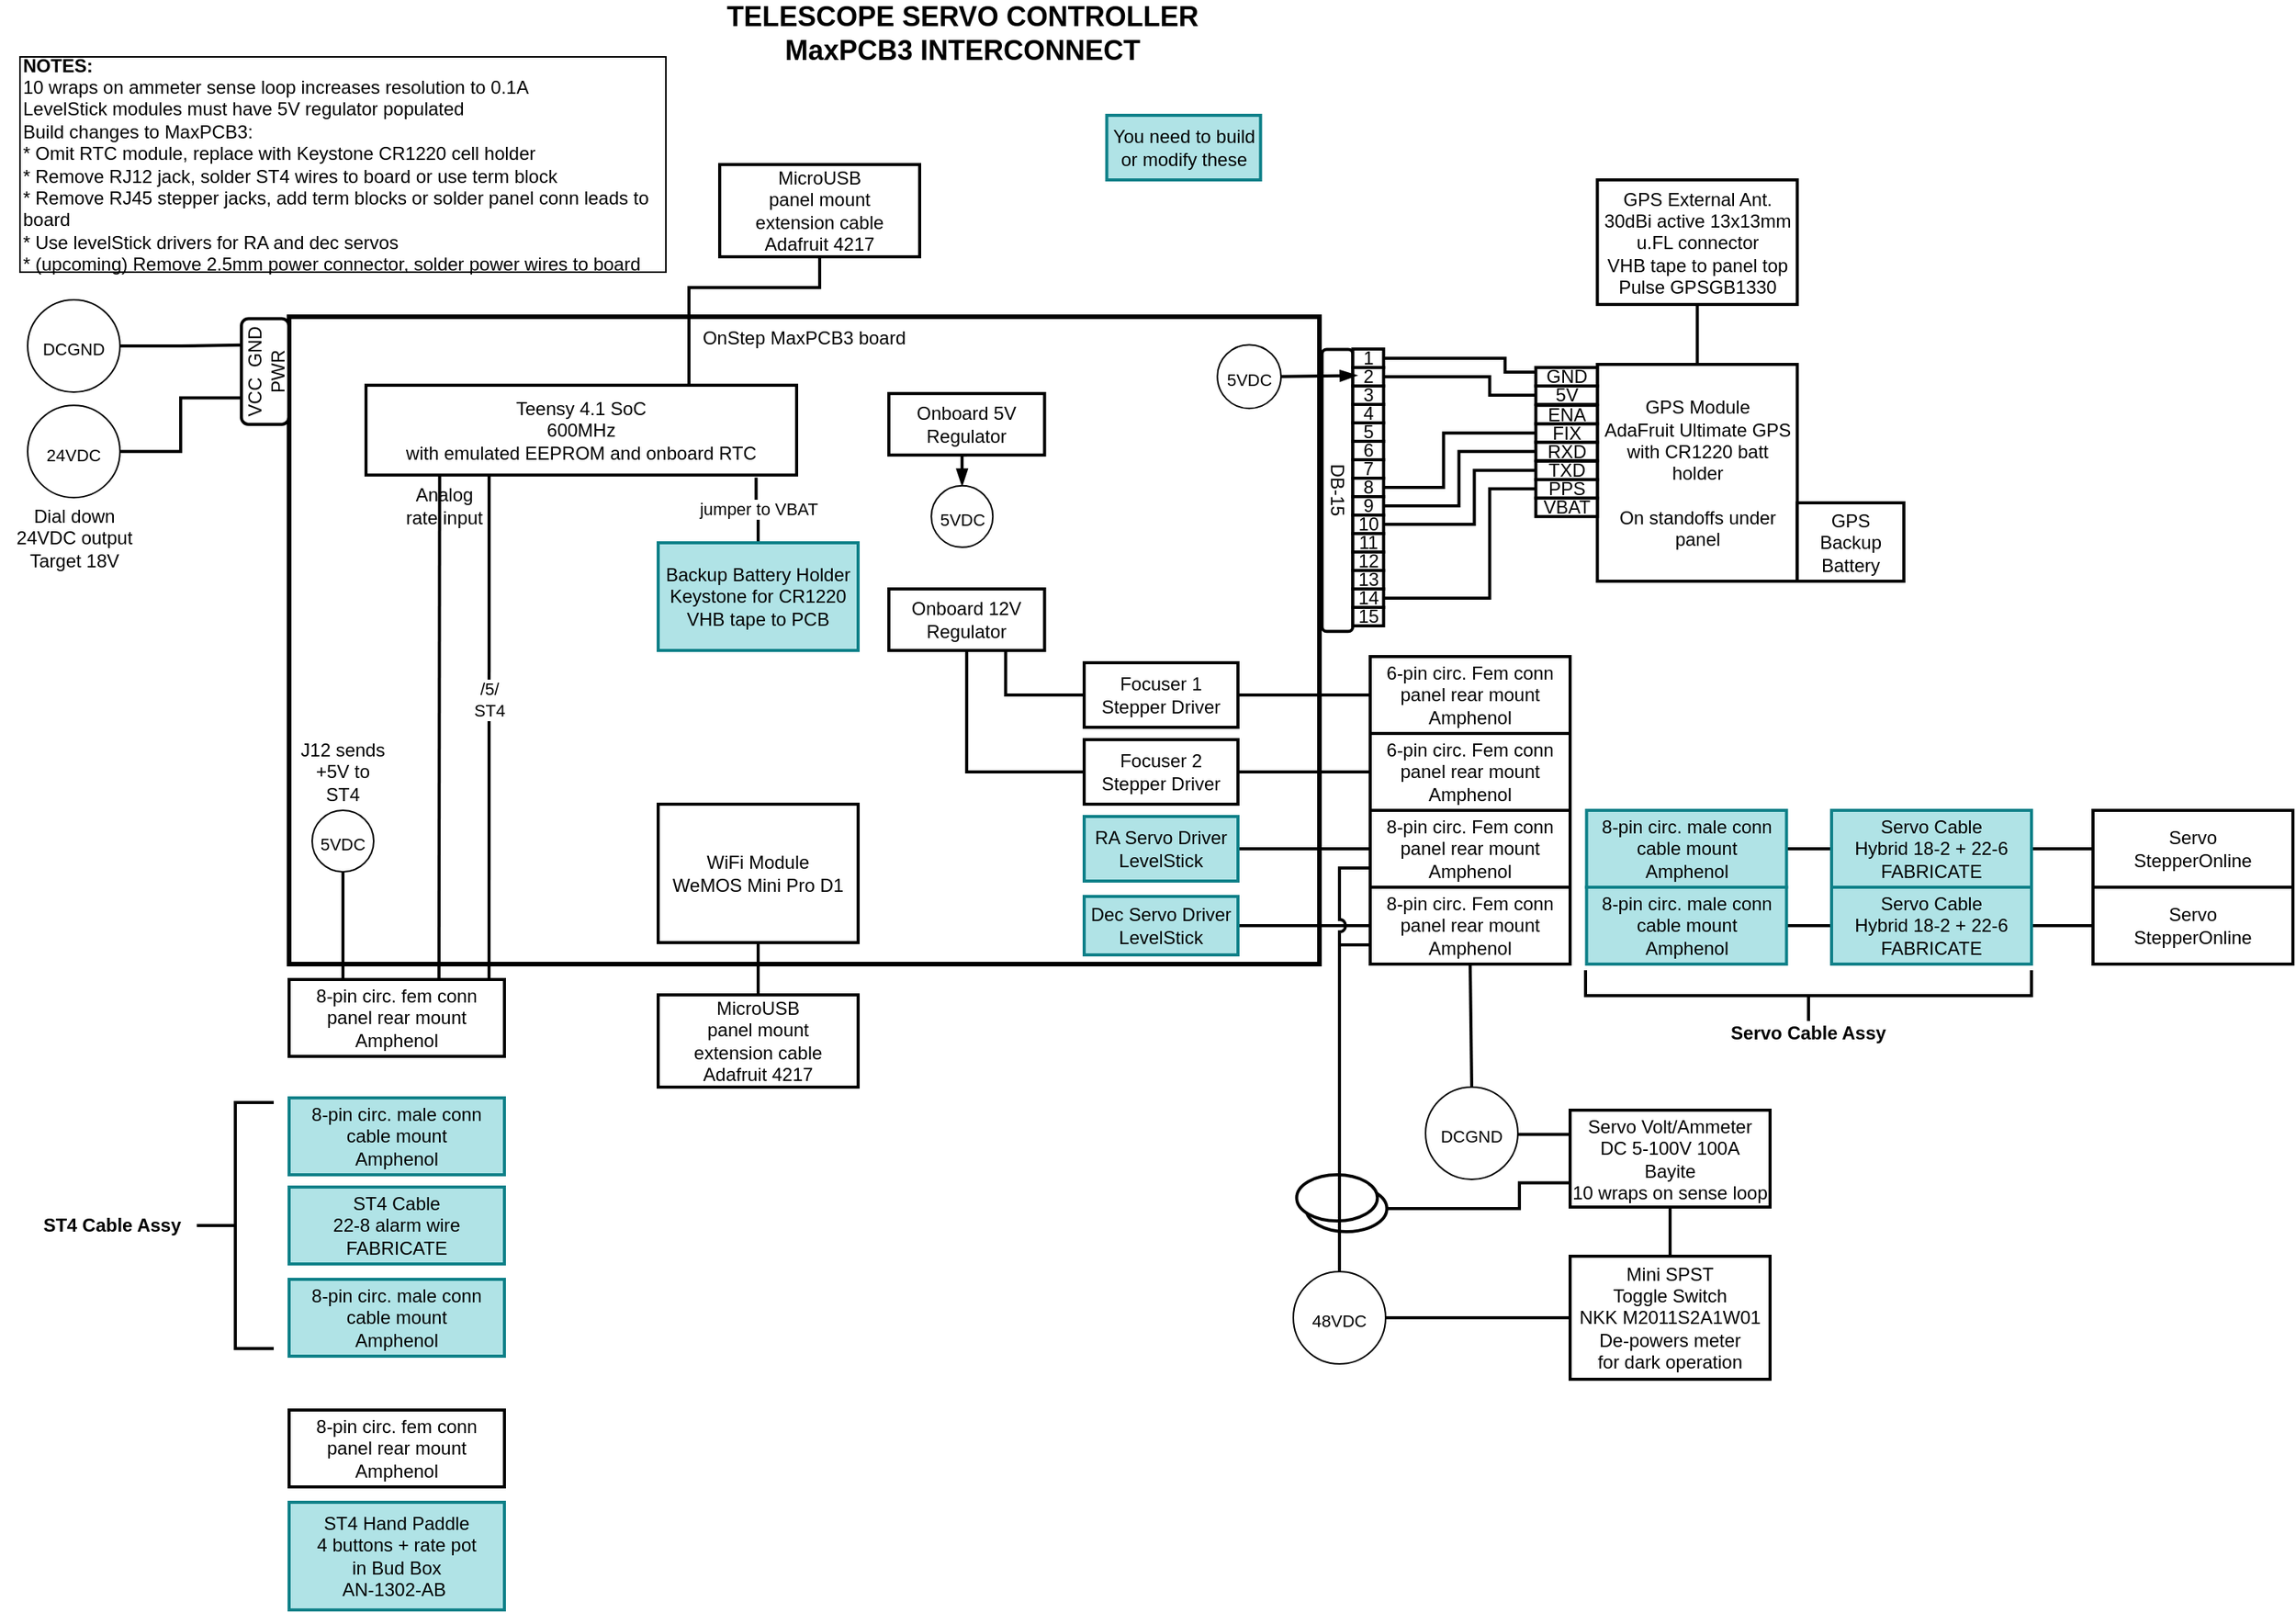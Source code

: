 <mxfile version="20.8.20" type="device"><diagram name="Page-1" id="UEqEyAsB8S766lTFCi-Z"><mxGraphModel dx="1563" dy="846" grid="1" gridSize="10" guides="1" tooltips="1" connect="1" arrows="1" fold="1" page="1" pageScale="1" pageWidth="1654" pageHeight="2336" math="0" shadow="0"><root><mxCell id="0"/><mxCell id="1" parent="0"/><mxCell id="fNMqg_ss_aidQW02KWIx-110" style="edgeStyle=orthogonalEdgeStyle;rounded=0;jumpStyle=arc;orthogonalLoop=1;jettySize=auto;html=1;exitX=1;exitY=0.5;exitDx=0;exitDy=0;entryX=0;entryY=0.75;entryDx=0;entryDy=0;strokeWidth=2;endArrow=none;endFill=0;" edge="1" parent="1" source="fNMqg_ss_aidQW02KWIx-108" target="fNMqg_ss_aidQW02KWIx-109"><mxGeometry relative="1" as="geometry"><Array as="points"><mxPoint x="1010" y="809"/><mxPoint x="1010" y="792"/></Array></mxGeometry></mxCell><mxCell id="fNMqg_ss_aidQW02KWIx-108" value="" style="ellipse;whiteSpace=wrap;html=1;strokeWidth=2;" vertex="1" parent="1"><mxGeometry x="871.32" y="794" width="52.5" height="30" as="geometry"/></mxCell><mxCell id="fNMqg_ss_aidQW02KWIx-107" value="" style="ellipse;whiteSpace=wrap;html=1;strokeWidth=2;" vertex="1" parent="1"><mxGeometry x="865.18" y="787" width="52.5" height="30" as="geometry"/></mxCell><mxCell id="Q9T9pun5c3dHjWWsXrWX-3" value="OnStep MaxPCB3 board" style="rounded=0;whiteSpace=wrap;html=1;verticalAlign=top;strokeWidth=3;" parent="1" vertex="1"><mxGeometry x="210" y="229" width="670" height="421" as="geometry"/></mxCell><mxCell id="_HGjW_DX3VZrAmac7toe-38" value="&lt;font style=&quot;font-size: 18px;&quot;&gt;&lt;b&gt;TELESCOPE SERVO CONTROLLER&lt;br&gt;MaxPCB3 INTERCONNECT&lt;br&gt;&lt;/b&gt;&lt;/font&gt;" style="text;html=1;strokeColor=none;fillColor=none;align=center;verticalAlign=middle;whiteSpace=wrap;rounded=0;fontSize=11;fontFamily=Helvetica;fontColor=default;" parent="1" vertex="1"><mxGeometry x="482.62" y="30" width="330" height="30" as="geometry"/></mxCell><mxCell id="_HGjW_DX3VZrAmac7toe-56" value="&lt;font style=&quot;font-size: 11px;&quot;&gt;24VDC&lt;/font&gt;" style="ellipse;whiteSpace=wrap;html=1;aspect=fixed;fontFamily=Helvetica;fontSize=18;fontColor=default;" parent="1" vertex="1"><mxGeometry x="40" y="286.61" width="60" height="60" as="geometry"/></mxCell><mxCell id="DmmtlnbeRdiQzRtUIVF0-5" value="DB-15" style="rounded=1;whiteSpace=wrap;html=1;strokeWidth=2;rotation=90;" parent="1" vertex="1"><mxGeometry x="800" y="331.92" width="183.39" height="20" as="geometry"/></mxCell><mxCell id="DmmtlnbeRdiQzRtUIVF0-23" value="&lt;b&gt;NOTES:&lt;/b&gt;&lt;br&gt;10 wraps on ammeter sense loop increases resolution to 0.1A&lt;br&gt;LevelStick modules must have 5V regulator populated&lt;br&gt;Build changes to MaxPCB3:&lt;br&gt;* Omit RTC module, replace with Keystone CR1220 cell holder&lt;br&gt;* Remove RJ12 jack, solder ST4 wires to board or use term block&lt;br&gt;* Remove RJ45 stepper jacks, add term blocks or solder panel conn leads to board&lt;br&gt;* Use levelStick drivers for RA and dec servos&lt;br&gt;* (upcoming) Remove 2.5mm power connector, solder power wires to board" style="text;html=1;strokeColor=default;fillColor=none;align=left;verticalAlign=middle;whiteSpace=wrap;rounded=0;perimeterSpacing=1;" parent="1" vertex="1"><mxGeometry x="35" y="60" width="420" height="140" as="geometry"/></mxCell><mxCell id="DmmtlnbeRdiQzRtUIVF0-28" value="" style="endArrow=none;html=1;rounded=0;labelBackgroundColor=default;strokeColor=default;strokeWidth=2;fontFamily=Helvetica;fontSize=11;fontColor=default;shape=connector;jumpStyle=arc;edgeStyle=orthogonalEdgeStyle;entryX=0.25;entryY=0;entryDx=0;entryDy=0;exitX=1;exitY=0.5;exitDx=0;exitDy=0;" parent="1" source="_HGjW_DX3VZrAmac7toe-56" target="fNMqg_ss_aidQW02KWIx-8" edge="1"><mxGeometry width="50" height="50" relative="1" as="geometry"><mxPoint x="485" y="657" as="sourcePoint"/><mxPoint x="550" y="657" as="targetPoint"/></mxGeometry></mxCell><mxCell id="DmmtlnbeRdiQzRtUIVF0-29" value="&lt;font style=&quot;font-size: 11px;&quot;&gt;DCGND&lt;/font&gt;" style="ellipse;whiteSpace=wrap;html=1;aspect=fixed;fontFamily=Helvetica;fontSize=18;fontColor=default;" parent="1" vertex="1"><mxGeometry x="40" y="218" width="60" height="60" as="geometry"/></mxCell><mxCell id="DmmtlnbeRdiQzRtUIVF0-33" value="ST4 Hand Paddle&lt;br&gt;4 buttons + rate pot&lt;br&gt;in Bud Box&lt;br&gt;AN-1302-AB&amp;nbsp;" style="rounded=0;whiteSpace=wrap;html=1;strokeWidth=2;rotation=0;fillColor=#b0e3e6;strokeColor=#0e8088;" parent="1" vertex="1"><mxGeometry x="210" y="1000" width="140" height="70" as="geometry"/></mxCell><mxCell id="fNMqg_ss_aidQW02KWIx-2" value="8-pin circ. fem conn&lt;br&gt;panel rear mount&lt;br&gt;Amphenol" style="rounded=0;whiteSpace=wrap;html=1;strokeWidth=2;rotation=0;" vertex="1" parent="1"><mxGeometry x="210" y="660" width="140" height="50" as="geometry"/></mxCell><mxCell id="fNMqg_ss_aidQW02KWIx-5" value="8-pin circ. male conn&lt;br&gt;cable mount&lt;br&gt;Amphenol" style="rounded=0;whiteSpace=wrap;html=1;strokeWidth=2;rotation=0;fillColor=#b0e3e6;strokeColor=#0e8088;" vertex="1" parent="1"><mxGeometry x="210" y="737" width="140" height="50" as="geometry"/></mxCell><mxCell id="fNMqg_ss_aidQW02KWIx-8" value="VCC&amp;nbsp; GND&lt;br&gt;PWR" style="rounded=1;whiteSpace=wrap;html=1;strokeWidth=2;rotation=-90;" vertex="1" parent="1"><mxGeometry x="160" y="249.22" width="68.76" height="30.78" as="geometry"/></mxCell><mxCell id="fNMqg_ss_aidQW02KWIx-118" style="edgeStyle=orthogonalEdgeStyle;rounded=0;jumpStyle=arc;orthogonalLoop=1;jettySize=auto;html=1;exitX=0.5;exitY=1;exitDx=0;exitDy=0;entryX=0.5;entryY=0;entryDx=0;entryDy=0;strokeWidth=2;endArrow=none;endFill=0;" edge="1" parent="1" source="fNMqg_ss_aidQW02KWIx-9" target="fNMqg_ss_aidQW02KWIx-117"><mxGeometry relative="1" as="geometry"/></mxCell><mxCell id="fNMqg_ss_aidQW02KWIx-9" value="WiFi Module&lt;br style=&quot;border-color: var(--border-color);&quot;&gt;WeMOS Mini Pro D1" style="rounded=0;whiteSpace=wrap;html=1;strokeWidth=2;rotation=0;" vertex="1" parent="1"><mxGeometry x="450" y="546" width="130" height="90" as="geometry"/></mxCell><mxCell id="fNMqg_ss_aidQW02KWIx-10" value="GPS Module&lt;br&gt;AdaFruit Ultimate GPS&lt;br&gt;with CR1220 batt&lt;br&gt;holder&lt;br&gt;&lt;br&gt;On standoffs under panel" style="rounded=0;whiteSpace=wrap;html=1;strokeWidth=2;rotation=0;" vertex="1" parent="1"><mxGeometry x="1060.7" y="260" width="130" height="141" as="geometry"/></mxCell><mxCell id="fNMqg_ss_aidQW02KWIx-13" value="1" style="rounded=0;whiteSpace=wrap;html=1;strokeWidth=2;rotation=0;" vertex="1" parent="1"><mxGeometry x="901.7" y="250" width="20" height="12" as="geometry"/></mxCell><mxCell id="fNMqg_ss_aidQW02KWIx-14" value="2" style="rounded=0;whiteSpace=wrap;html=1;strokeWidth=2;rotation=0;" vertex="1" parent="1"><mxGeometry x="901.7" y="262" width="20" height="12" as="geometry"/></mxCell><mxCell id="fNMqg_ss_aidQW02KWIx-15" value="3" style="rounded=0;whiteSpace=wrap;html=1;strokeWidth=2;rotation=0;" vertex="1" parent="1"><mxGeometry x="901.7" y="274" width="20" height="12" as="geometry"/></mxCell><mxCell id="fNMqg_ss_aidQW02KWIx-16" value="4" style="rounded=0;whiteSpace=wrap;html=1;strokeWidth=2;rotation=0;" vertex="1" parent="1"><mxGeometry x="901.7" y="286" width="20" height="12" as="geometry"/></mxCell><mxCell id="fNMqg_ss_aidQW02KWIx-17" value="5" style="rounded=0;whiteSpace=wrap;html=1;strokeWidth=2;rotation=0;" vertex="1" parent="1"><mxGeometry x="901.7" y="298" width="20" height="12" as="geometry"/></mxCell><mxCell id="fNMqg_ss_aidQW02KWIx-18" value="6" style="rounded=0;whiteSpace=wrap;html=1;strokeWidth=2;rotation=0;" vertex="1" parent="1"><mxGeometry x="901.7" y="310" width="20" height="12" as="geometry"/></mxCell><mxCell id="fNMqg_ss_aidQW02KWIx-19" value="7" style="rounded=0;whiteSpace=wrap;html=1;strokeWidth=2;rotation=0;" vertex="1" parent="1"><mxGeometry x="901.7" y="322" width="20" height="12" as="geometry"/></mxCell><mxCell id="fNMqg_ss_aidQW02KWIx-20" value="8" style="rounded=0;whiteSpace=wrap;html=1;strokeWidth=2;rotation=0;" vertex="1" parent="1"><mxGeometry x="901.7" y="334" width="20" height="12" as="geometry"/></mxCell><mxCell id="fNMqg_ss_aidQW02KWIx-21" value="9" style="rounded=0;whiteSpace=wrap;html=1;strokeWidth=2;rotation=0;" vertex="1" parent="1"><mxGeometry x="901.7" y="346" width="20" height="12" as="geometry"/></mxCell><mxCell id="fNMqg_ss_aidQW02KWIx-38" style="edgeStyle=orthogonalEdgeStyle;rounded=0;orthogonalLoop=1;jettySize=auto;html=1;entryX=0;entryY=0.5;entryDx=0;entryDy=0;strokeWidth=2;endArrow=none;endFill=0;exitX=1;exitY=0.5;exitDx=0;exitDy=0;jumpStyle=arc;" edge="1" parent="1" source="fNMqg_ss_aidQW02KWIx-22" target="fNMqg_ss_aidQW02KWIx-31"><mxGeometry relative="1" as="geometry"><mxPoint x="1000.7" y="410" as="sourcePoint"/><Array as="points"><mxPoint x="980.7" y="364"/><mxPoint x="980.7" y="329"/></Array></mxGeometry></mxCell><mxCell id="fNMqg_ss_aidQW02KWIx-22" value="10" style="rounded=0;whiteSpace=wrap;html=1;strokeWidth=2;rotation=0;" vertex="1" parent="1"><mxGeometry x="901.7" y="358" width="20" height="12" as="geometry"/></mxCell><mxCell id="fNMqg_ss_aidQW02KWIx-23" value="11" style="rounded=0;whiteSpace=wrap;html=1;strokeWidth=2;rotation=0;" vertex="1" parent="1"><mxGeometry x="901.7" y="370" width="20" height="12" as="geometry"/></mxCell><mxCell id="fNMqg_ss_aidQW02KWIx-24" value="12" style="rounded=0;whiteSpace=wrap;html=1;strokeWidth=2;rotation=0;" vertex="1" parent="1"><mxGeometry x="901.7" y="382" width="20" height="12" as="geometry"/></mxCell><mxCell id="fNMqg_ss_aidQW02KWIx-25" value="13" style="rounded=0;whiteSpace=wrap;html=1;strokeWidth=2;rotation=0;" vertex="1" parent="1"><mxGeometry x="901.7" y="394" width="20" height="12" as="geometry"/></mxCell><mxCell id="fNMqg_ss_aidQW02KWIx-26" value="14" style="rounded=0;whiteSpace=wrap;html=1;strokeWidth=2;rotation=0;" vertex="1" parent="1"><mxGeometry x="901.7" y="406" width="20" height="12" as="geometry"/></mxCell><mxCell id="fNMqg_ss_aidQW02KWIx-27" value="15" style="rounded=0;whiteSpace=wrap;html=1;strokeWidth=2;rotation=0;" vertex="1" parent="1"><mxGeometry x="901.7" y="418" width="20" height="12" as="geometry"/></mxCell><mxCell id="fNMqg_ss_aidQW02KWIx-28" value="GND" style="rounded=0;whiteSpace=wrap;html=1;strokeWidth=2;rotation=0;" vertex="1" parent="1"><mxGeometry x="1020.7" y="262" width="40" height="12" as="geometry"/></mxCell><mxCell id="fNMqg_ss_aidQW02KWIx-29" value="5V" style="rounded=0;whiteSpace=wrap;html=1;strokeWidth=2;rotation=0;" vertex="1" parent="1"><mxGeometry x="1020.7" y="274" width="40" height="12" as="geometry"/></mxCell><mxCell id="fNMqg_ss_aidQW02KWIx-30" value="RXD" style="rounded=0;whiteSpace=wrap;html=1;strokeWidth=2;rotation=0;" vertex="1" parent="1"><mxGeometry x="1020.7" y="310.61" width="40" height="12" as="geometry"/></mxCell><mxCell id="fNMqg_ss_aidQW02KWIx-31" value="TXD" style="rounded=0;whiteSpace=wrap;html=1;strokeWidth=2;rotation=0;" vertex="1" parent="1"><mxGeometry x="1020.7" y="322.92" width="40" height="12" as="geometry"/></mxCell><mxCell id="fNMqg_ss_aidQW02KWIx-32" value="" style="endArrow=none;html=1;rounded=0;labelBackgroundColor=default;strokeColor=default;strokeWidth=2;fontFamily=Helvetica;fontSize=11;fontColor=default;shape=connector;jumpStyle=arc;edgeStyle=orthogonalEdgeStyle;entryX=0;entryY=0.25;entryDx=0;entryDy=0;exitX=1;exitY=0.5;exitDx=0;exitDy=0;" edge="1" parent="1" source="fNMqg_ss_aidQW02KWIx-13" target="fNMqg_ss_aidQW02KWIx-28"><mxGeometry width="50" height="50" relative="1" as="geometry"><mxPoint x="320.7" y="278" as="sourcePoint"/><mxPoint x="399.7" y="277" as="targetPoint"/><Array as="points"><mxPoint x="1000.7" y="256"/><mxPoint x="1000.7" y="265"/></Array></mxGeometry></mxCell><mxCell id="fNMqg_ss_aidQW02KWIx-34" value="" style="endArrow=none;html=1;rounded=0;strokeWidth=2;edgeStyle=orthogonalEdgeStyle;exitX=1;exitY=0.5;exitDx=0;exitDy=0;entryX=0.75;entryY=0;entryDx=0;entryDy=0;" edge="1" parent="1" source="DmmtlnbeRdiQzRtUIVF0-29" target="fNMqg_ss_aidQW02KWIx-8"><mxGeometry width="50" height="50" relative="1" as="geometry"><mxPoint x="400" y="360" as="sourcePoint"/><mxPoint x="450" y="310" as="targetPoint"/></mxGeometry></mxCell><mxCell id="fNMqg_ss_aidQW02KWIx-35" value="" style="endArrow=none;html=1;rounded=0;labelBackgroundColor=default;strokeColor=default;strokeWidth=2;fontFamily=Helvetica;fontSize=11;fontColor=default;shape=connector;jumpStyle=arc;edgeStyle=orthogonalEdgeStyle;entryX=0;entryY=0.5;entryDx=0;entryDy=0;exitX=1;exitY=0.5;exitDx=0;exitDy=0;" edge="1" parent="1" source="fNMqg_ss_aidQW02KWIx-14" target="fNMqg_ss_aidQW02KWIx-29"><mxGeometry width="50" height="50" relative="1" as="geometry"><mxPoint x="931.7" y="266" as="sourcePoint"/><mxPoint x="1030.7" y="275" as="targetPoint"/><Array as="points"><mxPoint x="990.7" y="268"/><mxPoint x="990.7" y="280"/></Array></mxGeometry></mxCell><mxCell id="fNMqg_ss_aidQW02KWIx-36" value="" style="endArrow=none;html=1;rounded=0;labelBackgroundColor=default;strokeColor=default;strokeWidth=2;fontFamily=Helvetica;fontSize=11;fontColor=default;shape=connector;jumpStyle=arc;edgeStyle=orthogonalEdgeStyle;entryX=0;entryY=0.5;entryDx=0;entryDy=0;exitX=1;exitY=0.5;exitDx=0;exitDy=0;" edge="1" parent="1" source="fNMqg_ss_aidQW02KWIx-21" target="fNMqg_ss_aidQW02KWIx-30"><mxGeometry width="50" height="50" relative="1" as="geometry"><mxPoint x="960.7" y="370" as="sourcePoint"/><mxPoint x="1030.7" y="290" as="targetPoint"/><Array as="points"><mxPoint x="970.7" y="352"/><mxPoint x="970.7" y="317"/></Array></mxGeometry></mxCell><mxCell id="fNMqg_ss_aidQW02KWIx-44" style="edgeStyle=orthogonalEdgeStyle;rounded=0;orthogonalLoop=1;jettySize=auto;html=1;exitX=0;exitY=0.5;exitDx=0;exitDy=0;entryX=1;entryY=0.5;entryDx=0;entryDy=0;strokeWidth=2;endArrow=none;endFill=0;jumpStyle=arc;" edge="1" parent="1" source="fNMqg_ss_aidQW02KWIx-39" target="fNMqg_ss_aidQW02KWIx-20"><mxGeometry relative="1" as="geometry"><Array as="points"><mxPoint x="960.7" y="305"/><mxPoint x="960.7" y="340"/></Array></mxGeometry></mxCell><mxCell id="fNMqg_ss_aidQW02KWIx-39" value="FIX" style="rounded=0;whiteSpace=wrap;html=1;strokeWidth=2;rotation=0;" vertex="1" parent="1"><mxGeometry x="1020.7" y="298.61" width="40" height="12" as="geometry"/></mxCell><mxCell id="fNMqg_ss_aidQW02KWIx-40" value="ENA" style="rounded=0;whiteSpace=wrap;html=1;strokeWidth=2;rotation=0;" vertex="1" parent="1"><mxGeometry x="1020.7" y="286.61" width="40" height="12" as="geometry"/></mxCell><mxCell id="fNMqg_ss_aidQW02KWIx-46" style="edgeStyle=orthogonalEdgeStyle;rounded=0;jumpStyle=arc;orthogonalLoop=1;jettySize=auto;html=1;exitX=0;exitY=0.5;exitDx=0;exitDy=0;entryX=1;entryY=0.5;entryDx=0;entryDy=0;strokeWidth=2;endArrow=none;endFill=0;" edge="1" parent="1" source="fNMqg_ss_aidQW02KWIx-41" target="fNMqg_ss_aidQW02KWIx-26"><mxGeometry relative="1" as="geometry"><Array as="points"><mxPoint x="990.7" y="341"/><mxPoint x="990.7" y="412"/></Array></mxGeometry></mxCell><mxCell id="fNMqg_ss_aidQW02KWIx-41" value="PPS" style="rounded=0;whiteSpace=wrap;html=1;strokeWidth=2;rotation=0;" vertex="1" parent="1"><mxGeometry x="1020.7" y="334.92" width="40" height="12" as="geometry"/></mxCell><mxCell id="fNMqg_ss_aidQW02KWIx-51" style="edgeStyle=orthogonalEdgeStyle;rounded=0;jumpStyle=arc;orthogonalLoop=1;jettySize=auto;html=1;exitX=0.5;exitY=1;exitDx=0;exitDy=0;entryX=0.5;entryY=0;entryDx=0;entryDy=0;strokeWidth=2;endArrow=none;endFill=0;" edge="1" parent="1" source="fNMqg_ss_aidQW02KWIx-49" target="fNMqg_ss_aidQW02KWIx-10"><mxGeometry relative="1" as="geometry"/></mxCell><mxCell id="fNMqg_ss_aidQW02KWIx-49" value="GPS External Ant.&lt;br&gt;30dBi active 13x13mm&lt;br&gt;u.FL connector&lt;br&gt;VHB tape to panel top&lt;br&gt;Pulse&amp;nbsp;GPSGB1330" style="rounded=0;whiteSpace=wrap;html=1;strokeWidth=2;rotation=0;" vertex="1" parent="1"><mxGeometry x="1060.7" y="140" width="130" height="81" as="geometry"/></mxCell><mxCell id="fNMqg_ss_aidQW02KWIx-116" style="edgeStyle=orthogonalEdgeStyle;rounded=0;jumpStyle=arc;orthogonalLoop=1;jettySize=auto;html=1;exitX=0.75;exitY=0;exitDx=0;exitDy=0;entryX=0.5;entryY=1;entryDx=0;entryDy=0;strokeWidth=2;endArrow=none;endFill=0;" edge="1" parent="1" source="fNMqg_ss_aidQW02KWIx-52" target="fNMqg_ss_aidQW02KWIx-115"><mxGeometry relative="1" as="geometry"><Array as="points"><mxPoint x="470" y="210"/><mxPoint x="555" y="210"/></Array></mxGeometry></mxCell><mxCell id="fNMqg_ss_aidQW02KWIx-52" value="Teensy 4.1 SoC&lt;br&gt;600MHz&lt;br&gt;with emulated EEPROM and onboard RTC" style="rounded=0;whiteSpace=wrap;html=1;strokeWidth=2;rotation=0;" vertex="1" parent="1"><mxGeometry x="260" y="273.53" width="280" height="58.39" as="geometry"/></mxCell><mxCell id="fNMqg_ss_aidQW02KWIx-54" value="jumper to VBAT" style="edgeStyle=orthogonalEdgeStyle;rounded=0;jumpStyle=arc;orthogonalLoop=1;jettySize=auto;html=1;exitX=0.5;exitY=0;exitDx=0;exitDy=0;entryX=0.906;entryY=1.029;entryDx=0;entryDy=0;strokeWidth=2;endArrow=none;endFill=0;entryPerimeter=0;" edge="1" parent="1" source="fNMqg_ss_aidQW02KWIx-53" target="fNMqg_ss_aidQW02KWIx-52"><mxGeometry relative="1" as="geometry"/></mxCell><mxCell id="fNMqg_ss_aidQW02KWIx-53" value="Backup Battery Holder&lt;br&gt;Keystone for CR1220&lt;br&gt;VHB tape to PCB" style="rounded=0;whiteSpace=wrap;html=1;strokeWidth=2;rotation=0;fillColor=#b0e3e6;strokeColor=#0e8088;" vertex="1" parent="1"><mxGeometry x="450" y="376" width="130" height="70" as="geometry"/></mxCell><mxCell id="fNMqg_ss_aidQW02KWIx-77" style="edgeStyle=orthogonalEdgeStyle;rounded=0;jumpStyle=arc;orthogonalLoop=1;jettySize=auto;html=1;exitX=1;exitY=0.5;exitDx=0;exitDy=0;entryX=0;entryY=0.5;entryDx=0;entryDy=0;strokeWidth=2;endArrow=none;endFill=0;" edge="1" parent="1" source="fNMqg_ss_aidQW02KWIx-55" target="fNMqg_ss_aidQW02KWIx-65"><mxGeometry relative="1" as="geometry"><mxPoint x="839" y="575" as="sourcePoint"/></mxGeometry></mxCell><mxCell id="fNMqg_ss_aidQW02KWIx-55" value="RA Servo Driver&lt;br&gt;LevelStick" style="rounded=0;whiteSpace=wrap;html=1;strokeWidth=2;rotation=0;fillColor=#b0e3e6;strokeColor=#0e8088;" vertex="1" parent="1"><mxGeometry x="727" y="554" width="100" height="42" as="geometry"/></mxCell><mxCell id="fNMqg_ss_aidQW02KWIx-78" style="edgeStyle=orthogonalEdgeStyle;rounded=0;jumpStyle=arc;orthogonalLoop=1;jettySize=auto;html=1;exitX=1;exitY=0.5;exitDx=0;exitDy=0;entryX=0;entryY=0.5;entryDx=0;entryDy=0;strokeWidth=2;endArrow=none;endFill=0;" edge="1" parent="1" target="fNMqg_ss_aidQW02KWIx-66"><mxGeometry relative="1" as="geometry"><mxPoint x="839" y="625" as="sourcePoint"/></mxGeometry></mxCell><mxCell id="fNMqg_ss_aidQW02KWIx-133" value="" style="edgeStyle=orthogonalEdgeStyle;rounded=0;jumpStyle=arc;orthogonalLoop=1;jettySize=auto;html=1;labelBackgroundColor=#99CCFF;strokeWidth=2;endArrow=none;endFill=0;" edge="1" parent="1" source="fNMqg_ss_aidQW02KWIx-56" target="fNMqg_ss_aidQW02KWIx-66"><mxGeometry relative="1" as="geometry"/></mxCell><mxCell id="fNMqg_ss_aidQW02KWIx-56" value="Dec Servo Driver&lt;br&gt;LevelStick" style="rounded=0;whiteSpace=wrap;html=1;strokeWidth=2;rotation=0;fillColor=#b0e3e6;strokeColor=#0e8088;" vertex="1" parent="1"><mxGeometry x="727" y="606" width="100" height="38" as="geometry"/></mxCell><mxCell id="fNMqg_ss_aidQW02KWIx-83" style="edgeStyle=orthogonalEdgeStyle;rounded=0;jumpStyle=arc;orthogonalLoop=1;jettySize=auto;html=1;exitX=1;exitY=0.5;exitDx=0;exitDy=0;entryX=0;entryY=0.5;entryDx=0;entryDy=0;strokeWidth=2;endArrow=none;endFill=0;" edge="1" parent="1" source="fNMqg_ss_aidQW02KWIx-57" target="fNMqg_ss_aidQW02KWIx-59"><mxGeometry relative="1" as="geometry"><mxPoint x="839" y="475" as="sourcePoint"/></mxGeometry></mxCell><mxCell id="fNMqg_ss_aidQW02KWIx-57" value="Focuser 1&lt;br&gt;Stepper Driver" style="rounded=0;whiteSpace=wrap;html=1;strokeWidth=2;rotation=0;" vertex="1" parent="1"><mxGeometry x="727" y="454" width="100" height="42" as="geometry"/></mxCell><mxCell id="fNMqg_ss_aidQW02KWIx-59" value="6-pin circ. Fem conn&lt;br&gt;panel rear mount&lt;br&gt;Amphenol" style="rounded=0;whiteSpace=wrap;html=1;strokeWidth=2;rotation=0;" vertex="1" parent="1"><mxGeometry x="913" y="450" width="130" height="50" as="geometry"/></mxCell><mxCell id="fNMqg_ss_aidQW02KWIx-64" value="6-pin circ. Fem conn&lt;br&gt;panel rear mount&lt;br&gt;Amphenol" style="rounded=0;whiteSpace=wrap;html=1;strokeWidth=2;rotation=0;" vertex="1" parent="1"><mxGeometry x="913" y="500" width="130" height="50" as="geometry"/></mxCell><mxCell id="fNMqg_ss_aidQW02KWIx-65" value="8-pin circ. Fem conn&lt;br&gt;panel rear mount&lt;br&gt;Amphenol" style="rounded=0;whiteSpace=wrap;html=1;strokeWidth=2;rotation=0;" vertex="1" parent="1"><mxGeometry x="913" y="550" width="130" height="50" as="geometry"/></mxCell><mxCell id="fNMqg_ss_aidQW02KWIx-66" value="8-pin circ. Fem conn&lt;br&gt;panel rear mount&lt;br&gt;Amphenol" style="rounded=0;whiteSpace=wrap;html=1;strokeWidth=2;rotation=0;" vertex="1" parent="1"><mxGeometry x="913" y="600" width="130" height="50" as="geometry"/></mxCell><mxCell id="fNMqg_ss_aidQW02KWIx-67" value="8-pin circ. fem conn&lt;br&gt;panel rear mount&lt;br&gt;Amphenol" style="rounded=0;whiteSpace=wrap;html=1;strokeWidth=2;rotation=0;" vertex="1" parent="1"><mxGeometry x="210" y="940" width="140" height="50" as="geometry"/></mxCell><mxCell id="fNMqg_ss_aidQW02KWIx-68" value="8-pin circ. male conn&lt;br&gt;cable mount&lt;br&gt;Amphenol" style="rounded=0;whiteSpace=wrap;html=1;strokeWidth=2;rotation=0;fillColor=#b0e3e6;strokeColor=#0e8088;" vertex="1" parent="1"><mxGeometry x="210" y="855" width="140" height="50" as="geometry"/></mxCell><mxCell id="fNMqg_ss_aidQW02KWIx-122" style="edgeStyle=orthogonalEdgeStyle;rounded=0;jumpStyle=arc;orthogonalLoop=1;jettySize=auto;html=1;exitX=1;exitY=0.5;exitDx=0;exitDy=0;entryX=0;entryY=0.5;entryDx=0;entryDy=0;strokeWidth=2;endArrow=none;endFill=0;" edge="1" parent="1" source="fNMqg_ss_aidQW02KWIx-69" target="fNMqg_ss_aidQW02KWIx-119"><mxGeometry relative="1" as="geometry"/></mxCell><mxCell id="fNMqg_ss_aidQW02KWIx-69" value="8-pin circ. male conn&lt;br&gt;cable mount&lt;br&gt;Amphenol" style="rounded=0;whiteSpace=wrap;html=1;strokeWidth=2;rotation=0;fillColor=#b0e3e6;strokeColor=#0e8088;" vertex="1" parent="1"><mxGeometry x="1053.7" y="550" width="130" height="50" as="geometry"/></mxCell><mxCell id="fNMqg_ss_aidQW02KWIx-125" style="edgeStyle=orthogonalEdgeStyle;rounded=0;jumpStyle=arc;orthogonalLoop=1;jettySize=auto;html=1;exitX=1;exitY=0.5;exitDx=0;exitDy=0;entryX=0;entryY=0.5;entryDx=0;entryDy=0;strokeWidth=2;endArrow=none;endFill=0;" edge="1" parent="1" source="fNMqg_ss_aidQW02KWIx-70" target="fNMqg_ss_aidQW02KWIx-120"><mxGeometry relative="1" as="geometry"/></mxCell><mxCell id="fNMqg_ss_aidQW02KWIx-70" value="8-pin circ. male conn&lt;br&gt;cable mount&lt;br&gt;Amphenol" style="rounded=0;whiteSpace=wrap;html=1;strokeWidth=2;rotation=0;fillColor=#b0e3e6;strokeColor=#0e8088;" vertex="1" parent="1"><mxGeometry x="1053.7" y="600" width="130" height="50" as="geometry"/></mxCell><mxCell id="fNMqg_ss_aidQW02KWIx-71" value="Servo&lt;br&gt;StepperOnline" style="rounded=0;whiteSpace=wrap;html=1;strokeWidth=2;rotation=0;" vertex="1" parent="1"><mxGeometry x="1383" y="550" width="130" height="50" as="geometry"/></mxCell><mxCell id="fNMqg_ss_aidQW02KWIx-72" value="Servo&lt;br&gt;StepperOnline" style="rounded=0;whiteSpace=wrap;html=1;strokeWidth=2;rotation=0;" vertex="1" parent="1"><mxGeometry x="1383" y="600" width="130" height="50" as="geometry"/></mxCell><mxCell id="fNMqg_ss_aidQW02KWIx-80" style="edgeStyle=orthogonalEdgeStyle;rounded=0;jumpStyle=arc;orthogonalLoop=1;jettySize=auto;html=1;exitX=1;exitY=0.5;exitDx=0;exitDy=0;entryX=0;entryY=0.5;entryDx=0;entryDy=0;strokeWidth=2;endArrow=none;endFill=0;" edge="1" parent="1" source="fNMqg_ss_aidQW02KWIx-79" target="fNMqg_ss_aidQW02KWIx-64"><mxGeometry relative="1" as="geometry"><mxPoint x="839" y="525" as="sourcePoint"/></mxGeometry></mxCell><mxCell id="fNMqg_ss_aidQW02KWIx-79" value="Focuser 2&lt;br&gt;Stepper Driver" style="rounded=0;whiteSpace=wrap;html=1;strokeWidth=2;rotation=0;" vertex="1" parent="1"><mxGeometry x="727" y="504" width="100" height="42" as="geometry"/></mxCell><mxCell id="fNMqg_ss_aidQW02KWIx-86" style="edgeStyle=orthogonalEdgeStyle;rounded=0;jumpStyle=arc;orthogonalLoop=1;jettySize=auto;html=1;exitX=0.5;exitY=1;exitDx=0;exitDy=0;entryX=0.5;entryY=0;entryDx=0;entryDy=0;strokeWidth=2;endArrow=blockThin;endFill=1;" edge="1" parent="1" source="fNMqg_ss_aidQW02KWIx-84" target="fNMqg_ss_aidQW02KWIx-85"><mxGeometry relative="1" as="geometry"/></mxCell><mxCell id="fNMqg_ss_aidQW02KWIx-84" value="Onboard 5V&lt;br&gt;Regulator" style="rounded=0;whiteSpace=wrap;html=1;strokeWidth=2;rotation=0;" vertex="1" parent="1"><mxGeometry x="600" y="278.92" width="101.24" height="40" as="geometry"/></mxCell><mxCell id="fNMqg_ss_aidQW02KWIx-85" value="&lt;font style=&quot;font-size: 11px;&quot;&gt;5VDC&lt;/font&gt;" style="ellipse;whiteSpace=wrap;html=1;aspect=fixed;fontFamily=Helvetica;fontSize=18;fontColor=default;" vertex="1" parent="1"><mxGeometry x="627.62" y="338.92" width="40" height="40" as="geometry"/></mxCell><mxCell id="fNMqg_ss_aidQW02KWIx-88" style="edgeStyle=orthogonalEdgeStyle;rounded=0;jumpStyle=arc;orthogonalLoop=1;jettySize=auto;html=1;exitX=1;exitY=0.5;exitDx=0;exitDy=0;entryX=0.092;entryY=-0.13;entryDx=0;entryDy=0;entryPerimeter=0;strokeWidth=2;endArrow=blockThin;endFill=1;" edge="1" parent="1" source="fNMqg_ss_aidQW02KWIx-87" target="DmmtlnbeRdiQzRtUIVF0-5"><mxGeometry relative="1" as="geometry"/></mxCell><mxCell id="fNMqg_ss_aidQW02KWIx-87" value="&lt;font style=&quot;font-size: 11px;&quot;&gt;5VDC&lt;/font&gt;" style="ellipse;whiteSpace=wrap;html=1;aspect=fixed;fontFamily=Helvetica;fontSize=18;fontColor=default;" vertex="1" parent="1"><mxGeometry x="813.61" y="247.22" width="41.39" height="41.39" as="geometry"/></mxCell><mxCell id="fNMqg_ss_aidQW02KWIx-89" value="VBAT" style="rounded=0;whiteSpace=wrap;html=1;strokeWidth=2;rotation=0;" vertex="1" parent="1"><mxGeometry x="1020.7" y="346.92" width="40" height="12" as="geometry"/></mxCell><mxCell id="fNMqg_ss_aidQW02KWIx-93" style="edgeStyle=orthogonalEdgeStyle;rounded=0;jumpStyle=arc;orthogonalLoop=1;jettySize=auto;html=1;exitX=0.5;exitY=1;exitDx=0;exitDy=0;entryX=0.25;entryY=0;entryDx=0;entryDy=0;strokeWidth=2;endArrow=none;endFill=0;" edge="1" parent="1" source="fNMqg_ss_aidQW02KWIx-90" target="fNMqg_ss_aidQW02KWIx-2"><mxGeometry relative="1" as="geometry"/></mxCell><mxCell id="fNMqg_ss_aidQW02KWIx-90" value="&lt;font style=&quot;font-size: 11px;&quot;&gt;5VDC&lt;/font&gt;" style="ellipse;whiteSpace=wrap;html=1;aspect=fixed;fontFamily=Helvetica;fontSize=18;fontColor=default;" vertex="1" parent="1"><mxGeometry x="225" y="550" width="40" height="40" as="geometry"/></mxCell><mxCell id="fNMqg_ss_aidQW02KWIx-95" value="" style="endArrow=none;html=1;rounded=0;strokeWidth=2;jumpStyle=arc;edgeStyle=orthogonalEdgeStyle;exitX=0.696;exitY=-0.003;exitDx=0;exitDy=0;exitPerimeter=0;entryX=0.171;entryY=1;entryDx=0;entryDy=0;entryPerimeter=0;" edge="1" parent="1" source="fNMqg_ss_aidQW02KWIx-2" target="fNMqg_ss_aidQW02KWIx-52"><mxGeometry width="50" height="50" relative="1" as="geometry"><mxPoint x="700" y="510" as="sourcePoint"/><mxPoint x="750" y="460" as="targetPoint"/></mxGeometry></mxCell><mxCell id="fNMqg_ss_aidQW02KWIx-97" value="Analog rate input" style="text;html=1;strokeColor=none;fillColor=none;align=center;verticalAlign=middle;whiteSpace=wrap;rounded=0;" vertex="1" parent="1"><mxGeometry x="281" y="337" width="60" height="30" as="geometry"/></mxCell><mxCell id="fNMqg_ss_aidQW02KWIx-98" value="" style="endArrow=none;html=1;rounded=0;strokeWidth=2;jumpStyle=arc;edgeStyle=orthogonalEdgeStyle;entryX=0.286;entryY=0.994;entryDx=0;entryDy=0;entryPerimeter=0;" edge="1" parent="1" target="fNMqg_ss_aidQW02KWIx-52"><mxGeometry width="50" height="50" relative="1" as="geometry"><mxPoint x="340" y="660" as="sourcePoint"/><mxPoint x="318" y="342" as="targetPoint"/></mxGeometry></mxCell><mxCell id="fNMqg_ss_aidQW02KWIx-99" value="/5/&lt;br&gt;ST4" style="edgeLabel;html=1;align=center;verticalAlign=middle;resizable=0;points=[];" vertex="1" connectable="0" parent="fNMqg_ss_aidQW02KWIx-98"><mxGeometry x="0.112" relative="1" as="geometry"><mxPoint as="offset"/></mxGeometry></mxCell><mxCell id="fNMqg_ss_aidQW02KWIx-112" style="edgeStyle=orthogonalEdgeStyle;rounded=0;jumpStyle=arc;orthogonalLoop=1;jettySize=auto;html=1;exitX=1;exitY=0.5;exitDx=0;exitDy=0;entryX=0;entryY=0.5;entryDx=0;entryDy=0;strokeWidth=2;endArrow=none;endFill=0;" edge="1" parent="1" source="fNMqg_ss_aidQW02KWIx-100" target="fNMqg_ss_aidQW02KWIx-111"><mxGeometry relative="1" as="geometry"/></mxCell><mxCell id="fNMqg_ss_aidQW02KWIx-100" value="&lt;font style=&quot;font-size: 11px;&quot;&gt;48VDC&lt;/font&gt;" style="ellipse;whiteSpace=wrap;html=1;aspect=fixed;fontFamily=Helvetica;fontSize=18;fontColor=default;" vertex="1" parent="1"><mxGeometry x="863" y="850" width="60" height="60" as="geometry"/></mxCell><mxCell id="fNMqg_ss_aidQW02KWIx-101" value="" style="endArrow=none;html=1;rounded=0;strokeWidth=2;jumpStyle=arc;exitX=0.5;exitY=0;exitDx=0;exitDy=0;entryX=0;entryY=0.75;entryDx=0;entryDy=0;edgeStyle=orthogonalEdgeStyle;" edge="1" parent="1" source="fNMqg_ss_aidQW02KWIx-100" target="fNMqg_ss_aidQW02KWIx-66"><mxGeometry width="50" height="50" relative="1" as="geometry"><mxPoint x="763" y="450" as="sourcePoint"/><mxPoint x="813" y="400" as="targetPoint"/></mxGeometry></mxCell><mxCell id="fNMqg_ss_aidQW02KWIx-102" value="&lt;font style=&quot;font-size: 11px;&quot;&gt;DCGND&lt;/font&gt;" style="ellipse;whiteSpace=wrap;html=1;aspect=fixed;fontFamily=Helvetica;fontSize=18;fontColor=default;" vertex="1" parent="1"><mxGeometry x="949" y="730" width="60" height="60" as="geometry"/></mxCell><mxCell id="fNMqg_ss_aidQW02KWIx-103" value="" style="endArrow=none;html=1;rounded=0;strokeWidth=2;jumpStyle=arc;exitX=0.5;exitY=0;exitDx=0;exitDy=0;entryX=0.5;entryY=1;entryDx=0;entryDy=0;edgeStyle=orthogonalEdgeStyle;" edge="1" parent="1" source="fNMqg_ss_aidQW02KWIx-102" target="fNMqg_ss_aidQW02KWIx-66"><mxGeometry width="50" height="50" relative="1" as="geometry"><mxPoint x="988" y="700" as="sourcePoint"/><mxPoint x="988" y="660" as="targetPoint"/><Array as="points"><mxPoint x="978" y="670"/></Array></mxGeometry></mxCell><mxCell id="fNMqg_ss_aidQW02KWIx-105" style="edgeStyle=orthogonalEdgeStyle;rounded=0;jumpStyle=arc;orthogonalLoop=1;jettySize=auto;html=1;exitX=0.75;exitY=1;exitDx=0;exitDy=0;entryX=0;entryY=0.5;entryDx=0;entryDy=0;strokeWidth=2;endArrow=none;endFill=0;" edge="1" parent="1" source="fNMqg_ss_aidQW02KWIx-104" target="fNMqg_ss_aidQW02KWIx-57"><mxGeometry relative="1" as="geometry"/></mxCell><mxCell id="fNMqg_ss_aidQW02KWIx-106" style="edgeStyle=orthogonalEdgeStyle;rounded=0;jumpStyle=arc;orthogonalLoop=1;jettySize=auto;html=1;exitX=0.5;exitY=1;exitDx=0;exitDy=0;entryX=0;entryY=0.5;entryDx=0;entryDy=0;strokeWidth=2;endArrow=none;endFill=0;" edge="1" parent="1" source="fNMqg_ss_aidQW02KWIx-104" target="fNMqg_ss_aidQW02KWIx-79"><mxGeometry relative="1" as="geometry"/></mxCell><mxCell id="fNMqg_ss_aidQW02KWIx-104" value="Onboard 12V&lt;br&gt;Regulator" style="rounded=0;whiteSpace=wrap;html=1;strokeWidth=2;rotation=0;" vertex="1" parent="1"><mxGeometry x="600" y="406.0" width="101.24" height="40" as="geometry"/></mxCell><mxCell id="fNMqg_ss_aidQW02KWIx-114" style="edgeStyle=orthogonalEdgeStyle;rounded=0;jumpStyle=arc;orthogonalLoop=1;jettySize=auto;html=1;exitX=0;exitY=0.25;exitDx=0;exitDy=0;entryX=1;entryY=0.5;entryDx=0;entryDy=0;strokeWidth=2;endArrow=none;endFill=0;" edge="1" parent="1" source="fNMqg_ss_aidQW02KWIx-109" target="fNMqg_ss_aidQW02KWIx-102"><mxGeometry relative="1" as="geometry"/></mxCell><mxCell id="fNMqg_ss_aidQW02KWIx-109" value="Servo Volt/Ammeter&lt;br&gt;DC 5-100V 100A&lt;br&gt;Bayite&lt;br&gt;10 wraps on sense loop" style="rounded=0;whiteSpace=wrap;html=1;strokeWidth=2;rotation=0;" vertex="1" parent="1"><mxGeometry x="1043" y="745" width="130" height="63" as="geometry"/></mxCell><mxCell id="fNMqg_ss_aidQW02KWIx-113" style="edgeStyle=orthogonalEdgeStyle;rounded=0;jumpStyle=arc;orthogonalLoop=1;jettySize=auto;html=1;exitX=0.5;exitY=0;exitDx=0;exitDy=0;strokeWidth=2;endArrow=none;endFill=0;" edge="1" parent="1" source="fNMqg_ss_aidQW02KWIx-111" target="fNMqg_ss_aidQW02KWIx-109"><mxGeometry relative="1" as="geometry"/></mxCell><mxCell id="fNMqg_ss_aidQW02KWIx-111" value="Mini SPST&lt;br&gt;Toggle Switch&lt;br&gt;NKK M2011S2A1W01&lt;br&gt;De-powers meter&lt;br&gt;for dark operation" style="rounded=0;whiteSpace=wrap;html=1;strokeWidth=2;rotation=0;" vertex="1" parent="1"><mxGeometry x="1043" y="840" width="130" height="80" as="geometry"/></mxCell><mxCell id="fNMqg_ss_aidQW02KWIx-115" value="MicroUSB&lt;br&gt;panel mount&lt;br&gt;extension cable&lt;br&gt;Adafruit 4217" style="rounded=0;whiteSpace=wrap;html=1;strokeWidth=2;rotation=0;" vertex="1" parent="1"><mxGeometry x="490" y="130" width="130" height="60" as="geometry"/></mxCell><mxCell id="fNMqg_ss_aidQW02KWIx-117" value="MicroUSB&lt;br&gt;panel mount&lt;br&gt;extension cable&lt;br&gt;Adafruit 4217" style="rounded=0;whiteSpace=wrap;html=1;strokeWidth=2;rotation=0;" vertex="1" parent="1"><mxGeometry x="450" y="670" width="130" height="60" as="geometry"/></mxCell><mxCell id="fNMqg_ss_aidQW02KWIx-123" style="edgeStyle=orthogonalEdgeStyle;rounded=0;jumpStyle=arc;orthogonalLoop=1;jettySize=auto;html=1;exitX=1;exitY=0.5;exitDx=0;exitDy=0;entryX=0;entryY=0.5;entryDx=0;entryDy=0;strokeWidth=2;endArrow=none;endFill=0;" edge="1" parent="1" source="fNMqg_ss_aidQW02KWIx-119" target="fNMqg_ss_aidQW02KWIx-71"><mxGeometry relative="1" as="geometry"/></mxCell><mxCell id="fNMqg_ss_aidQW02KWIx-119" value="Servo Cable&lt;br&gt;Hybrid 18-2 + 22-6&lt;br&gt;FABRICATE" style="rounded=0;whiteSpace=wrap;html=1;strokeWidth=2;rotation=0;fillColor=#b0e3e6;strokeColor=#0e8088;" vertex="1" parent="1"><mxGeometry x="1213" y="550" width="130" height="50" as="geometry"/></mxCell><mxCell id="fNMqg_ss_aidQW02KWIx-126" style="edgeStyle=orthogonalEdgeStyle;rounded=0;jumpStyle=arc;orthogonalLoop=1;jettySize=auto;html=1;exitX=1;exitY=0.5;exitDx=0;exitDy=0;entryX=0;entryY=0.5;entryDx=0;entryDy=0;strokeWidth=2;endArrow=none;endFill=0;" edge="1" parent="1" source="fNMqg_ss_aidQW02KWIx-120" target="fNMqg_ss_aidQW02KWIx-72"><mxGeometry relative="1" as="geometry"/></mxCell><mxCell id="fNMqg_ss_aidQW02KWIx-120" value="Servo Cable&lt;br&gt;Hybrid 18-2 + 22-6&lt;br&gt;FABRICATE" style="rounded=0;whiteSpace=wrap;html=1;strokeWidth=2;rotation=0;fillColor=#b0e3e6;strokeColor=#0e8088;" vertex="1" parent="1"><mxGeometry x="1213" y="600" width="130" height="50" as="geometry"/></mxCell><mxCell id="fNMqg_ss_aidQW02KWIx-121" value="ST4 Cable&lt;br&gt;22-8 alarm wire&lt;br&gt;FABRICATE" style="rounded=0;whiteSpace=wrap;html=1;strokeWidth=2;rotation=0;fillColor=#b0e3e6;strokeColor=#0e8088;" vertex="1" parent="1"><mxGeometry x="210" y="795" width="140" height="50" as="geometry"/></mxCell><mxCell id="fNMqg_ss_aidQW02KWIx-127" value="" style="strokeWidth=2;html=1;shape=mxgraph.flowchart.annotation_2;align=left;labelPosition=right;pointerEvents=1;" vertex="1" parent="1"><mxGeometry x="150" y="740" width="50" height="160" as="geometry"/></mxCell><mxCell id="fNMqg_ss_aidQW02KWIx-128" value="" style="strokeWidth=2;html=1;shape=mxgraph.flowchart.annotation_2;align=left;labelPosition=right;pointerEvents=1;rotation=-90;" vertex="1" parent="1"><mxGeometry x="1181.5" y="525.5" width="33" height="290" as="geometry"/></mxCell><mxCell id="fNMqg_ss_aidQW02KWIx-129" value="Servo Cable Assy" style="text;html=1;strokeColor=none;fillColor=none;align=center;verticalAlign=middle;whiteSpace=wrap;rounded=0;fontStyle=1" vertex="1" parent="1"><mxGeometry x="1138" y="680" width="120" height="30" as="geometry"/></mxCell><mxCell id="fNMqg_ss_aidQW02KWIx-130" value="ST4 Cable Assy" style="text;html=1;strokeColor=none;fillColor=none;align=center;verticalAlign=middle;whiteSpace=wrap;rounded=0;fontStyle=1" vertex="1" parent="1"><mxGeometry x="35" y="805" width="120" height="30" as="geometry"/></mxCell><mxCell id="fNMqg_ss_aidQW02KWIx-131" value="You need to build or modify these" style="rounded=0;whiteSpace=wrap;html=1;strokeWidth=2;rotation=0;fillColor=#b0e3e6;strokeColor=#0e8088;" vertex="1" parent="1"><mxGeometry x="741.7" y="98" width="100" height="42" as="geometry"/></mxCell><mxCell id="fNMqg_ss_aidQW02KWIx-137" value="" style="endArrow=none;html=1;rounded=0;strokeWidth=2;jumpStyle=arc;exitX=0.5;exitY=0;exitDx=0;exitDy=0;entryX=0;entryY=0.75;entryDx=0;entryDy=0;edgeStyle=orthogonalEdgeStyle;" edge="1" parent="1" source="fNMqg_ss_aidQW02KWIx-100" target="fNMqg_ss_aidQW02KWIx-65"><mxGeometry width="50" height="50" relative="1" as="geometry"><mxPoint x="895" y="800" as="sourcePoint"/><mxPoint x="923" y="648" as="targetPoint"/></mxGeometry></mxCell><mxCell id="fNMqg_ss_aidQW02KWIx-138" value="J12 sends +5V to ST4" style="text;html=1;strokeColor=none;fillColor=none;align=center;verticalAlign=middle;whiteSpace=wrap;rounded=0;" vertex="1" parent="1"><mxGeometry x="215" y="510" width="60" height="30" as="geometry"/></mxCell><mxCell id="fNMqg_ss_aidQW02KWIx-140" value="GPS&lt;br&gt;Backup&lt;br&gt;Battery" style="rounded=0;whiteSpace=wrap;html=1;strokeWidth=2;rotation=0;" vertex="1" parent="1"><mxGeometry x="1190.7" y="350" width="69.3" height="51" as="geometry"/></mxCell><mxCell id="fNMqg_ss_aidQW02KWIx-141" value="Dial down 24VDC output&lt;br&gt;Target 18V" style="text;html=1;strokeColor=none;fillColor=none;align=center;verticalAlign=middle;whiteSpace=wrap;rounded=0;" vertex="1" parent="1"><mxGeometry x="22.5" y="346.61" width="95" height="52" as="geometry"/></mxCell></root></mxGraphModel></diagram></mxfile>